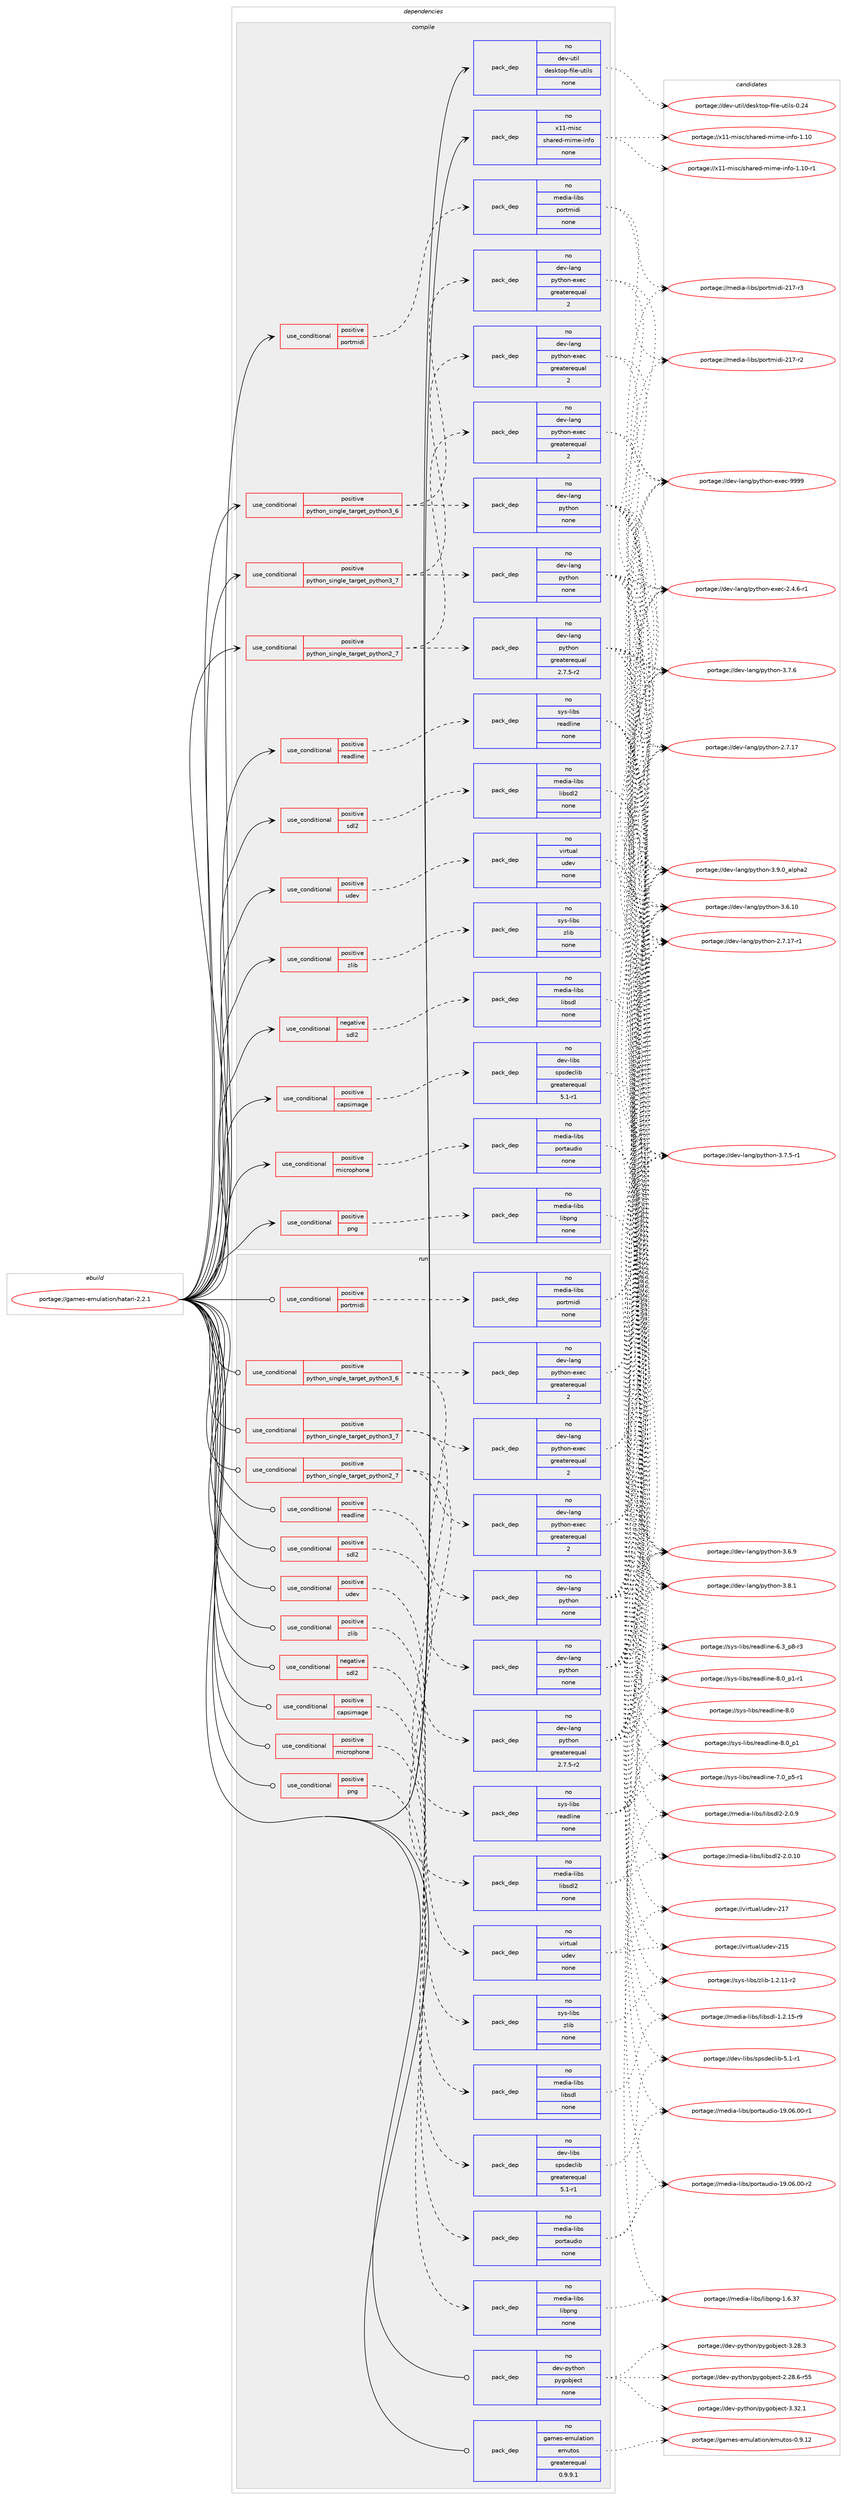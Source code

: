 digraph prolog {

# *************
# Graph options
# *************

newrank=true;
concentrate=true;
compound=true;
graph [rankdir=LR,fontname=Helvetica,fontsize=10,ranksep=1.5];#, ranksep=2.5, nodesep=0.2];
edge  [arrowhead=vee];
node  [fontname=Helvetica,fontsize=10];

# **********
# The ebuild
# **********

subgraph cluster_leftcol {
color=gray;
rank=same;
label=<<i>ebuild</i>>;
id [label="portage://games-emulation/hatari-2.2.1", color=red, width=4, href="../games-emulation/hatari-2.2.1.svg"];
}

# ****************
# The dependencies
# ****************

subgraph cluster_midcol {
color=gray;
label=<<i>dependencies</i>>;
subgraph cluster_compile {
fillcolor="#eeeeee";
style=filled;
label=<<i>compile</i>>;
subgraph cond59974 {
dependency288326 [label=<<TABLE BORDER="0" CELLBORDER="1" CELLSPACING="0" CELLPADDING="4"><TR><TD ROWSPAN="3" CELLPADDING="10">use_conditional</TD></TR><TR><TD>negative</TD></TR><TR><TD>sdl2</TD></TR></TABLE>>, shape=none, color=red];
subgraph pack223883 {
dependency288327 [label=<<TABLE BORDER="0" CELLBORDER="1" CELLSPACING="0" CELLPADDING="4" WIDTH="220"><TR><TD ROWSPAN="6" CELLPADDING="30">pack_dep</TD></TR><TR><TD WIDTH="110">no</TD></TR><TR><TD>media-libs</TD></TR><TR><TD>libsdl</TD></TR><TR><TD>none</TD></TR><TR><TD></TD></TR></TABLE>>, shape=none, color=blue];
}
dependency288326:e -> dependency288327:w [weight=20,style="dashed",arrowhead="vee"];
}
id:e -> dependency288326:w [weight=20,style="solid",arrowhead="vee"];
subgraph cond59975 {
dependency288328 [label=<<TABLE BORDER="0" CELLBORDER="1" CELLSPACING="0" CELLPADDING="4"><TR><TD ROWSPAN="3" CELLPADDING="10">use_conditional</TD></TR><TR><TD>positive</TD></TR><TR><TD>capsimage</TD></TR></TABLE>>, shape=none, color=red];
subgraph pack223884 {
dependency288329 [label=<<TABLE BORDER="0" CELLBORDER="1" CELLSPACING="0" CELLPADDING="4" WIDTH="220"><TR><TD ROWSPAN="6" CELLPADDING="30">pack_dep</TD></TR><TR><TD WIDTH="110">no</TD></TR><TR><TD>dev-libs</TD></TR><TR><TD>spsdeclib</TD></TR><TR><TD>greaterequal</TD></TR><TR><TD>5.1-r1</TD></TR></TABLE>>, shape=none, color=blue];
}
dependency288328:e -> dependency288329:w [weight=20,style="dashed",arrowhead="vee"];
}
id:e -> dependency288328:w [weight=20,style="solid",arrowhead="vee"];
subgraph cond59976 {
dependency288330 [label=<<TABLE BORDER="0" CELLBORDER="1" CELLSPACING="0" CELLPADDING="4"><TR><TD ROWSPAN="3" CELLPADDING="10">use_conditional</TD></TR><TR><TD>positive</TD></TR><TR><TD>microphone</TD></TR></TABLE>>, shape=none, color=red];
subgraph pack223885 {
dependency288331 [label=<<TABLE BORDER="0" CELLBORDER="1" CELLSPACING="0" CELLPADDING="4" WIDTH="220"><TR><TD ROWSPAN="6" CELLPADDING="30">pack_dep</TD></TR><TR><TD WIDTH="110">no</TD></TR><TR><TD>media-libs</TD></TR><TR><TD>portaudio</TD></TR><TR><TD>none</TD></TR><TR><TD></TD></TR></TABLE>>, shape=none, color=blue];
}
dependency288330:e -> dependency288331:w [weight=20,style="dashed",arrowhead="vee"];
}
id:e -> dependency288330:w [weight=20,style="solid",arrowhead="vee"];
subgraph cond59977 {
dependency288332 [label=<<TABLE BORDER="0" CELLBORDER="1" CELLSPACING="0" CELLPADDING="4"><TR><TD ROWSPAN="3" CELLPADDING="10">use_conditional</TD></TR><TR><TD>positive</TD></TR><TR><TD>png</TD></TR></TABLE>>, shape=none, color=red];
subgraph pack223886 {
dependency288333 [label=<<TABLE BORDER="0" CELLBORDER="1" CELLSPACING="0" CELLPADDING="4" WIDTH="220"><TR><TD ROWSPAN="6" CELLPADDING="30">pack_dep</TD></TR><TR><TD WIDTH="110">no</TD></TR><TR><TD>media-libs</TD></TR><TR><TD>libpng</TD></TR><TR><TD>none</TD></TR><TR><TD></TD></TR></TABLE>>, shape=none, color=blue];
}
dependency288332:e -> dependency288333:w [weight=20,style="dashed",arrowhead="vee"];
}
id:e -> dependency288332:w [weight=20,style="solid",arrowhead="vee"];
subgraph cond59978 {
dependency288334 [label=<<TABLE BORDER="0" CELLBORDER="1" CELLSPACING="0" CELLPADDING="4"><TR><TD ROWSPAN="3" CELLPADDING="10">use_conditional</TD></TR><TR><TD>positive</TD></TR><TR><TD>portmidi</TD></TR></TABLE>>, shape=none, color=red];
subgraph pack223887 {
dependency288335 [label=<<TABLE BORDER="0" CELLBORDER="1" CELLSPACING="0" CELLPADDING="4" WIDTH="220"><TR><TD ROWSPAN="6" CELLPADDING="30">pack_dep</TD></TR><TR><TD WIDTH="110">no</TD></TR><TR><TD>media-libs</TD></TR><TR><TD>portmidi</TD></TR><TR><TD>none</TD></TR><TR><TD></TD></TR></TABLE>>, shape=none, color=blue];
}
dependency288334:e -> dependency288335:w [weight=20,style="dashed",arrowhead="vee"];
}
id:e -> dependency288334:w [weight=20,style="solid",arrowhead="vee"];
subgraph cond59979 {
dependency288336 [label=<<TABLE BORDER="0" CELLBORDER="1" CELLSPACING="0" CELLPADDING="4"><TR><TD ROWSPAN="3" CELLPADDING="10">use_conditional</TD></TR><TR><TD>positive</TD></TR><TR><TD>python_single_target_python2_7</TD></TR></TABLE>>, shape=none, color=red];
subgraph pack223888 {
dependency288337 [label=<<TABLE BORDER="0" CELLBORDER="1" CELLSPACING="0" CELLPADDING="4" WIDTH="220"><TR><TD ROWSPAN="6" CELLPADDING="30">pack_dep</TD></TR><TR><TD WIDTH="110">no</TD></TR><TR><TD>dev-lang</TD></TR><TR><TD>python</TD></TR><TR><TD>greaterequal</TD></TR><TR><TD>2.7.5-r2</TD></TR></TABLE>>, shape=none, color=blue];
}
dependency288336:e -> dependency288337:w [weight=20,style="dashed",arrowhead="vee"];
subgraph pack223889 {
dependency288338 [label=<<TABLE BORDER="0" CELLBORDER="1" CELLSPACING="0" CELLPADDING="4" WIDTH="220"><TR><TD ROWSPAN="6" CELLPADDING="30">pack_dep</TD></TR><TR><TD WIDTH="110">no</TD></TR><TR><TD>dev-lang</TD></TR><TR><TD>python-exec</TD></TR><TR><TD>greaterequal</TD></TR><TR><TD>2</TD></TR></TABLE>>, shape=none, color=blue];
}
dependency288336:e -> dependency288338:w [weight=20,style="dashed",arrowhead="vee"];
}
id:e -> dependency288336:w [weight=20,style="solid",arrowhead="vee"];
subgraph cond59980 {
dependency288339 [label=<<TABLE BORDER="0" CELLBORDER="1" CELLSPACING="0" CELLPADDING="4"><TR><TD ROWSPAN="3" CELLPADDING="10">use_conditional</TD></TR><TR><TD>positive</TD></TR><TR><TD>python_single_target_python3_6</TD></TR></TABLE>>, shape=none, color=red];
subgraph pack223890 {
dependency288340 [label=<<TABLE BORDER="0" CELLBORDER="1" CELLSPACING="0" CELLPADDING="4" WIDTH="220"><TR><TD ROWSPAN="6" CELLPADDING="30">pack_dep</TD></TR><TR><TD WIDTH="110">no</TD></TR><TR><TD>dev-lang</TD></TR><TR><TD>python</TD></TR><TR><TD>none</TD></TR><TR><TD></TD></TR></TABLE>>, shape=none, color=blue];
}
dependency288339:e -> dependency288340:w [weight=20,style="dashed",arrowhead="vee"];
subgraph pack223891 {
dependency288341 [label=<<TABLE BORDER="0" CELLBORDER="1" CELLSPACING="0" CELLPADDING="4" WIDTH="220"><TR><TD ROWSPAN="6" CELLPADDING="30">pack_dep</TD></TR><TR><TD WIDTH="110">no</TD></TR><TR><TD>dev-lang</TD></TR><TR><TD>python-exec</TD></TR><TR><TD>greaterequal</TD></TR><TR><TD>2</TD></TR></TABLE>>, shape=none, color=blue];
}
dependency288339:e -> dependency288341:w [weight=20,style="dashed",arrowhead="vee"];
}
id:e -> dependency288339:w [weight=20,style="solid",arrowhead="vee"];
subgraph cond59981 {
dependency288342 [label=<<TABLE BORDER="0" CELLBORDER="1" CELLSPACING="0" CELLPADDING="4"><TR><TD ROWSPAN="3" CELLPADDING="10">use_conditional</TD></TR><TR><TD>positive</TD></TR><TR><TD>python_single_target_python3_7</TD></TR></TABLE>>, shape=none, color=red];
subgraph pack223892 {
dependency288343 [label=<<TABLE BORDER="0" CELLBORDER="1" CELLSPACING="0" CELLPADDING="4" WIDTH="220"><TR><TD ROWSPAN="6" CELLPADDING="30">pack_dep</TD></TR><TR><TD WIDTH="110">no</TD></TR><TR><TD>dev-lang</TD></TR><TR><TD>python</TD></TR><TR><TD>none</TD></TR><TR><TD></TD></TR></TABLE>>, shape=none, color=blue];
}
dependency288342:e -> dependency288343:w [weight=20,style="dashed",arrowhead="vee"];
subgraph pack223893 {
dependency288344 [label=<<TABLE BORDER="0" CELLBORDER="1" CELLSPACING="0" CELLPADDING="4" WIDTH="220"><TR><TD ROWSPAN="6" CELLPADDING="30">pack_dep</TD></TR><TR><TD WIDTH="110">no</TD></TR><TR><TD>dev-lang</TD></TR><TR><TD>python-exec</TD></TR><TR><TD>greaterequal</TD></TR><TR><TD>2</TD></TR></TABLE>>, shape=none, color=blue];
}
dependency288342:e -> dependency288344:w [weight=20,style="dashed",arrowhead="vee"];
}
id:e -> dependency288342:w [weight=20,style="solid",arrowhead="vee"];
subgraph cond59982 {
dependency288345 [label=<<TABLE BORDER="0" CELLBORDER="1" CELLSPACING="0" CELLPADDING="4"><TR><TD ROWSPAN="3" CELLPADDING="10">use_conditional</TD></TR><TR><TD>positive</TD></TR><TR><TD>readline</TD></TR></TABLE>>, shape=none, color=red];
subgraph pack223894 {
dependency288346 [label=<<TABLE BORDER="0" CELLBORDER="1" CELLSPACING="0" CELLPADDING="4" WIDTH="220"><TR><TD ROWSPAN="6" CELLPADDING="30">pack_dep</TD></TR><TR><TD WIDTH="110">no</TD></TR><TR><TD>sys-libs</TD></TR><TR><TD>readline</TD></TR><TR><TD>none</TD></TR><TR><TD></TD></TR></TABLE>>, shape=none, color=blue];
}
dependency288345:e -> dependency288346:w [weight=20,style="dashed",arrowhead="vee"];
}
id:e -> dependency288345:w [weight=20,style="solid",arrowhead="vee"];
subgraph cond59983 {
dependency288347 [label=<<TABLE BORDER="0" CELLBORDER="1" CELLSPACING="0" CELLPADDING="4"><TR><TD ROWSPAN="3" CELLPADDING="10">use_conditional</TD></TR><TR><TD>positive</TD></TR><TR><TD>sdl2</TD></TR></TABLE>>, shape=none, color=red];
subgraph pack223895 {
dependency288348 [label=<<TABLE BORDER="0" CELLBORDER="1" CELLSPACING="0" CELLPADDING="4" WIDTH="220"><TR><TD ROWSPAN="6" CELLPADDING="30">pack_dep</TD></TR><TR><TD WIDTH="110">no</TD></TR><TR><TD>media-libs</TD></TR><TR><TD>libsdl2</TD></TR><TR><TD>none</TD></TR><TR><TD></TD></TR></TABLE>>, shape=none, color=blue];
}
dependency288347:e -> dependency288348:w [weight=20,style="dashed",arrowhead="vee"];
}
id:e -> dependency288347:w [weight=20,style="solid",arrowhead="vee"];
subgraph cond59984 {
dependency288349 [label=<<TABLE BORDER="0" CELLBORDER="1" CELLSPACING="0" CELLPADDING="4"><TR><TD ROWSPAN="3" CELLPADDING="10">use_conditional</TD></TR><TR><TD>positive</TD></TR><TR><TD>udev</TD></TR></TABLE>>, shape=none, color=red];
subgraph pack223896 {
dependency288350 [label=<<TABLE BORDER="0" CELLBORDER="1" CELLSPACING="0" CELLPADDING="4" WIDTH="220"><TR><TD ROWSPAN="6" CELLPADDING="30">pack_dep</TD></TR><TR><TD WIDTH="110">no</TD></TR><TR><TD>virtual</TD></TR><TR><TD>udev</TD></TR><TR><TD>none</TD></TR><TR><TD></TD></TR></TABLE>>, shape=none, color=blue];
}
dependency288349:e -> dependency288350:w [weight=20,style="dashed",arrowhead="vee"];
}
id:e -> dependency288349:w [weight=20,style="solid",arrowhead="vee"];
subgraph cond59985 {
dependency288351 [label=<<TABLE BORDER="0" CELLBORDER="1" CELLSPACING="0" CELLPADDING="4"><TR><TD ROWSPAN="3" CELLPADDING="10">use_conditional</TD></TR><TR><TD>positive</TD></TR><TR><TD>zlib</TD></TR></TABLE>>, shape=none, color=red];
subgraph pack223897 {
dependency288352 [label=<<TABLE BORDER="0" CELLBORDER="1" CELLSPACING="0" CELLPADDING="4" WIDTH="220"><TR><TD ROWSPAN="6" CELLPADDING="30">pack_dep</TD></TR><TR><TD WIDTH="110">no</TD></TR><TR><TD>sys-libs</TD></TR><TR><TD>zlib</TD></TR><TR><TD>none</TD></TR><TR><TD></TD></TR></TABLE>>, shape=none, color=blue];
}
dependency288351:e -> dependency288352:w [weight=20,style="dashed",arrowhead="vee"];
}
id:e -> dependency288351:w [weight=20,style="solid",arrowhead="vee"];
subgraph pack223898 {
dependency288353 [label=<<TABLE BORDER="0" CELLBORDER="1" CELLSPACING="0" CELLPADDING="4" WIDTH="220"><TR><TD ROWSPAN="6" CELLPADDING="30">pack_dep</TD></TR><TR><TD WIDTH="110">no</TD></TR><TR><TD>dev-util</TD></TR><TR><TD>desktop-file-utils</TD></TR><TR><TD>none</TD></TR><TR><TD></TD></TR></TABLE>>, shape=none, color=blue];
}
id:e -> dependency288353:w [weight=20,style="solid",arrowhead="vee"];
subgraph pack223899 {
dependency288354 [label=<<TABLE BORDER="0" CELLBORDER="1" CELLSPACING="0" CELLPADDING="4" WIDTH="220"><TR><TD ROWSPAN="6" CELLPADDING="30">pack_dep</TD></TR><TR><TD WIDTH="110">no</TD></TR><TR><TD>x11-misc</TD></TR><TR><TD>shared-mime-info</TD></TR><TR><TD>none</TD></TR><TR><TD></TD></TR></TABLE>>, shape=none, color=blue];
}
id:e -> dependency288354:w [weight=20,style="solid",arrowhead="vee"];
}
subgraph cluster_compileandrun {
fillcolor="#eeeeee";
style=filled;
label=<<i>compile and run</i>>;
}
subgraph cluster_run {
fillcolor="#eeeeee";
style=filled;
label=<<i>run</i>>;
subgraph cond59986 {
dependency288355 [label=<<TABLE BORDER="0" CELLBORDER="1" CELLSPACING="0" CELLPADDING="4"><TR><TD ROWSPAN="3" CELLPADDING="10">use_conditional</TD></TR><TR><TD>negative</TD></TR><TR><TD>sdl2</TD></TR></TABLE>>, shape=none, color=red];
subgraph pack223900 {
dependency288356 [label=<<TABLE BORDER="0" CELLBORDER="1" CELLSPACING="0" CELLPADDING="4" WIDTH="220"><TR><TD ROWSPAN="6" CELLPADDING="30">pack_dep</TD></TR><TR><TD WIDTH="110">no</TD></TR><TR><TD>media-libs</TD></TR><TR><TD>libsdl</TD></TR><TR><TD>none</TD></TR><TR><TD></TD></TR></TABLE>>, shape=none, color=blue];
}
dependency288355:e -> dependency288356:w [weight=20,style="dashed",arrowhead="vee"];
}
id:e -> dependency288355:w [weight=20,style="solid",arrowhead="odot"];
subgraph cond59987 {
dependency288357 [label=<<TABLE BORDER="0" CELLBORDER="1" CELLSPACING="0" CELLPADDING="4"><TR><TD ROWSPAN="3" CELLPADDING="10">use_conditional</TD></TR><TR><TD>positive</TD></TR><TR><TD>capsimage</TD></TR></TABLE>>, shape=none, color=red];
subgraph pack223901 {
dependency288358 [label=<<TABLE BORDER="0" CELLBORDER="1" CELLSPACING="0" CELLPADDING="4" WIDTH="220"><TR><TD ROWSPAN="6" CELLPADDING="30">pack_dep</TD></TR><TR><TD WIDTH="110">no</TD></TR><TR><TD>dev-libs</TD></TR><TR><TD>spsdeclib</TD></TR><TR><TD>greaterequal</TD></TR><TR><TD>5.1-r1</TD></TR></TABLE>>, shape=none, color=blue];
}
dependency288357:e -> dependency288358:w [weight=20,style="dashed",arrowhead="vee"];
}
id:e -> dependency288357:w [weight=20,style="solid",arrowhead="odot"];
subgraph cond59988 {
dependency288359 [label=<<TABLE BORDER="0" CELLBORDER="1" CELLSPACING="0" CELLPADDING="4"><TR><TD ROWSPAN="3" CELLPADDING="10">use_conditional</TD></TR><TR><TD>positive</TD></TR><TR><TD>microphone</TD></TR></TABLE>>, shape=none, color=red];
subgraph pack223902 {
dependency288360 [label=<<TABLE BORDER="0" CELLBORDER="1" CELLSPACING="0" CELLPADDING="4" WIDTH="220"><TR><TD ROWSPAN="6" CELLPADDING="30">pack_dep</TD></TR><TR><TD WIDTH="110">no</TD></TR><TR><TD>media-libs</TD></TR><TR><TD>portaudio</TD></TR><TR><TD>none</TD></TR><TR><TD></TD></TR></TABLE>>, shape=none, color=blue];
}
dependency288359:e -> dependency288360:w [weight=20,style="dashed",arrowhead="vee"];
}
id:e -> dependency288359:w [weight=20,style="solid",arrowhead="odot"];
subgraph cond59989 {
dependency288361 [label=<<TABLE BORDER="0" CELLBORDER="1" CELLSPACING="0" CELLPADDING="4"><TR><TD ROWSPAN="3" CELLPADDING="10">use_conditional</TD></TR><TR><TD>positive</TD></TR><TR><TD>png</TD></TR></TABLE>>, shape=none, color=red];
subgraph pack223903 {
dependency288362 [label=<<TABLE BORDER="0" CELLBORDER="1" CELLSPACING="0" CELLPADDING="4" WIDTH="220"><TR><TD ROWSPAN="6" CELLPADDING="30">pack_dep</TD></TR><TR><TD WIDTH="110">no</TD></TR><TR><TD>media-libs</TD></TR><TR><TD>libpng</TD></TR><TR><TD>none</TD></TR><TR><TD></TD></TR></TABLE>>, shape=none, color=blue];
}
dependency288361:e -> dependency288362:w [weight=20,style="dashed",arrowhead="vee"];
}
id:e -> dependency288361:w [weight=20,style="solid",arrowhead="odot"];
subgraph cond59990 {
dependency288363 [label=<<TABLE BORDER="0" CELLBORDER="1" CELLSPACING="0" CELLPADDING="4"><TR><TD ROWSPAN="3" CELLPADDING="10">use_conditional</TD></TR><TR><TD>positive</TD></TR><TR><TD>portmidi</TD></TR></TABLE>>, shape=none, color=red];
subgraph pack223904 {
dependency288364 [label=<<TABLE BORDER="0" CELLBORDER="1" CELLSPACING="0" CELLPADDING="4" WIDTH="220"><TR><TD ROWSPAN="6" CELLPADDING="30">pack_dep</TD></TR><TR><TD WIDTH="110">no</TD></TR><TR><TD>media-libs</TD></TR><TR><TD>portmidi</TD></TR><TR><TD>none</TD></TR><TR><TD></TD></TR></TABLE>>, shape=none, color=blue];
}
dependency288363:e -> dependency288364:w [weight=20,style="dashed",arrowhead="vee"];
}
id:e -> dependency288363:w [weight=20,style="solid",arrowhead="odot"];
subgraph cond59991 {
dependency288365 [label=<<TABLE BORDER="0" CELLBORDER="1" CELLSPACING="0" CELLPADDING="4"><TR><TD ROWSPAN="3" CELLPADDING="10">use_conditional</TD></TR><TR><TD>positive</TD></TR><TR><TD>python_single_target_python2_7</TD></TR></TABLE>>, shape=none, color=red];
subgraph pack223905 {
dependency288366 [label=<<TABLE BORDER="0" CELLBORDER="1" CELLSPACING="0" CELLPADDING="4" WIDTH="220"><TR><TD ROWSPAN="6" CELLPADDING="30">pack_dep</TD></TR><TR><TD WIDTH="110">no</TD></TR><TR><TD>dev-lang</TD></TR><TR><TD>python</TD></TR><TR><TD>greaterequal</TD></TR><TR><TD>2.7.5-r2</TD></TR></TABLE>>, shape=none, color=blue];
}
dependency288365:e -> dependency288366:w [weight=20,style="dashed",arrowhead="vee"];
subgraph pack223906 {
dependency288367 [label=<<TABLE BORDER="0" CELLBORDER="1" CELLSPACING="0" CELLPADDING="4" WIDTH="220"><TR><TD ROWSPAN="6" CELLPADDING="30">pack_dep</TD></TR><TR><TD WIDTH="110">no</TD></TR><TR><TD>dev-lang</TD></TR><TR><TD>python-exec</TD></TR><TR><TD>greaterequal</TD></TR><TR><TD>2</TD></TR></TABLE>>, shape=none, color=blue];
}
dependency288365:e -> dependency288367:w [weight=20,style="dashed",arrowhead="vee"];
}
id:e -> dependency288365:w [weight=20,style="solid",arrowhead="odot"];
subgraph cond59992 {
dependency288368 [label=<<TABLE BORDER="0" CELLBORDER="1" CELLSPACING="0" CELLPADDING="4"><TR><TD ROWSPAN="3" CELLPADDING="10">use_conditional</TD></TR><TR><TD>positive</TD></TR><TR><TD>python_single_target_python3_6</TD></TR></TABLE>>, shape=none, color=red];
subgraph pack223907 {
dependency288369 [label=<<TABLE BORDER="0" CELLBORDER="1" CELLSPACING="0" CELLPADDING="4" WIDTH="220"><TR><TD ROWSPAN="6" CELLPADDING="30">pack_dep</TD></TR><TR><TD WIDTH="110">no</TD></TR><TR><TD>dev-lang</TD></TR><TR><TD>python</TD></TR><TR><TD>none</TD></TR><TR><TD></TD></TR></TABLE>>, shape=none, color=blue];
}
dependency288368:e -> dependency288369:w [weight=20,style="dashed",arrowhead="vee"];
subgraph pack223908 {
dependency288370 [label=<<TABLE BORDER="0" CELLBORDER="1" CELLSPACING="0" CELLPADDING="4" WIDTH="220"><TR><TD ROWSPAN="6" CELLPADDING="30">pack_dep</TD></TR><TR><TD WIDTH="110">no</TD></TR><TR><TD>dev-lang</TD></TR><TR><TD>python-exec</TD></TR><TR><TD>greaterequal</TD></TR><TR><TD>2</TD></TR></TABLE>>, shape=none, color=blue];
}
dependency288368:e -> dependency288370:w [weight=20,style="dashed",arrowhead="vee"];
}
id:e -> dependency288368:w [weight=20,style="solid",arrowhead="odot"];
subgraph cond59993 {
dependency288371 [label=<<TABLE BORDER="0" CELLBORDER="1" CELLSPACING="0" CELLPADDING="4"><TR><TD ROWSPAN="3" CELLPADDING="10">use_conditional</TD></TR><TR><TD>positive</TD></TR><TR><TD>python_single_target_python3_7</TD></TR></TABLE>>, shape=none, color=red];
subgraph pack223909 {
dependency288372 [label=<<TABLE BORDER="0" CELLBORDER="1" CELLSPACING="0" CELLPADDING="4" WIDTH="220"><TR><TD ROWSPAN="6" CELLPADDING="30">pack_dep</TD></TR><TR><TD WIDTH="110">no</TD></TR><TR><TD>dev-lang</TD></TR><TR><TD>python</TD></TR><TR><TD>none</TD></TR><TR><TD></TD></TR></TABLE>>, shape=none, color=blue];
}
dependency288371:e -> dependency288372:w [weight=20,style="dashed",arrowhead="vee"];
subgraph pack223910 {
dependency288373 [label=<<TABLE BORDER="0" CELLBORDER="1" CELLSPACING="0" CELLPADDING="4" WIDTH="220"><TR><TD ROWSPAN="6" CELLPADDING="30">pack_dep</TD></TR><TR><TD WIDTH="110">no</TD></TR><TR><TD>dev-lang</TD></TR><TR><TD>python-exec</TD></TR><TR><TD>greaterequal</TD></TR><TR><TD>2</TD></TR></TABLE>>, shape=none, color=blue];
}
dependency288371:e -> dependency288373:w [weight=20,style="dashed",arrowhead="vee"];
}
id:e -> dependency288371:w [weight=20,style="solid",arrowhead="odot"];
subgraph cond59994 {
dependency288374 [label=<<TABLE BORDER="0" CELLBORDER="1" CELLSPACING="0" CELLPADDING="4"><TR><TD ROWSPAN="3" CELLPADDING="10">use_conditional</TD></TR><TR><TD>positive</TD></TR><TR><TD>readline</TD></TR></TABLE>>, shape=none, color=red];
subgraph pack223911 {
dependency288375 [label=<<TABLE BORDER="0" CELLBORDER="1" CELLSPACING="0" CELLPADDING="4" WIDTH="220"><TR><TD ROWSPAN="6" CELLPADDING="30">pack_dep</TD></TR><TR><TD WIDTH="110">no</TD></TR><TR><TD>sys-libs</TD></TR><TR><TD>readline</TD></TR><TR><TD>none</TD></TR><TR><TD></TD></TR></TABLE>>, shape=none, color=blue];
}
dependency288374:e -> dependency288375:w [weight=20,style="dashed",arrowhead="vee"];
}
id:e -> dependency288374:w [weight=20,style="solid",arrowhead="odot"];
subgraph cond59995 {
dependency288376 [label=<<TABLE BORDER="0" CELLBORDER="1" CELLSPACING="0" CELLPADDING="4"><TR><TD ROWSPAN="3" CELLPADDING="10">use_conditional</TD></TR><TR><TD>positive</TD></TR><TR><TD>sdl2</TD></TR></TABLE>>, shape=none, color=red];
subgraph pack223912 {
dependency288377 [label=<<TABLE BORDER="0" CELLBORDER="1" CELLSPACING="0" CELLPADDING="4" WIDTH="220"><TR><TD ROWSPAN="6" CELLPADDING="30">pack_dep</TD></TR><TR><TD WIDTH="110">no</TD></TR><TR><TD>media-libs</TD></TR><TR><TD>libsdl2</TD></TR><TR><TD>none</TD></TR><TR><TD></TD></TR></TABLE>>, shape=none, color=blue];
}
dependency288376:e -> dependency288377:w [weight=20,style="dashed",arrowhead="vee"];
}
id:e -> dependency288376:w [weight=20,style="solid",arrowhead="odot"];
subgraph cond59996 {
dependency288378 [label=<<TABLE BORDER="0" CELLBORDER="1" CELLSPACING="0" CELLPADDING="4"><TR><TD ROWSPAN="3" CELLPADDING="10">use_conditional</TD></TR><TR><TD>positive</TD></TR><TR><TD>udev</TD></TR></TABLE>>, shape=none, color=red];
subgraph pack223913 {
dependency288379 [label=<<TABLE BORDER="0" CELLBORDER="1" CELLSPACING="0" CELLPADDING="4" WIDTH="220"><TR><TD ROWSPAN="6" CELLPADDING="30">pack_dep</TD></TR><TR><TD WIDTH="110">no</TD></TR><TR><TD>virtual</TD></TR><TR><TD>udev</TD></TR><TR><TD>none</TD></TR><TR><TD></TD></TR></TABLE>>, shape=none, color=blue];
}
dependency288378:e -> dependency288379:w [weight=20,style="dashed",arrowhead="vee"];
}
id:e -> dependency288378:w [weight=20,style="solid",arrowhead="odot"];
subgraph cond59997 {
dependency288380 [label=<<TABLE BORDER="0" CELLBORDER="1" CELLSPACING="0" CELLPADDING="4"><TR><TD ROWSPAN="3" CELLPADDING="10">use_conditional</TD></TR><TR><TD>positive</TD></TR><TR><TD>zlib</TD></TR></TABLE>>, shape=none, color=red];
subgraph pack223914 {
dependency288381 [label=<<TABLE BORDER="0" CELLBORDER="1" CELLSPACING="0" CELLPADDING="4" WIDTH="220"><TR><TD ROWSPAN="6" CELLPADDING="30">pack_dep</TD></TR><TR><TD WIDTH="110">no</TD></TR><TR><TD>sys-libs</TD></TR><TR><TD>zlib</TD></TR><TR><TD>none</TD></TR><TR><TD></TD></TR></TABLE>>, shape=none, color=blue];
}
dependency288380:e -> dependency288381:w [weight=20,style="dashed",arrowhead="vee"];
}
id:e -> dependency288380:w [weight=20,style="solid",arrowhead="odot"];
subgraph pack223915 {
dependency288382 [label=<<TABLE BORDER="0" CELLBORDER="1" CELLSPACING="0" CELLPADDING="4" WIDTH="220"><TR><TD ROWSPAN="6" CELLPADDING="30">pack_dep</TD></TR><TR><TD WIDTH="110">no</TD></TR><TR><TD>dev-python</TD></TR><TR><TD>pygobject</TD></TR><TR><TD>none</TD></TR><TR><TD></TD></TR></TABLE>>, shape=none, color=blue];
}
id:e -> dependency288382:w [weight=20,style="solid",arrowhead="odot"];
subgraph pack223916 {
dependency288383 [label=<<TABLE BORDER="0" CELLBORDER="1" CELLSPACING="0" CELLPADDING="4" WIDTH="220"><TR><TD ROWSPAN="6" CELLPADDING="30">pack_dep</TD></TR><TR><TD WIDTH="110">no</TD></TR><TR><TD>games-emulation</TD></TR><TR><TD>emutos</TD></TR><TR><TD>greaterequal</TD></TR><TR><TD>0.9.9.1</TD></TR></TABLE>>, shape=none, color=blue];
}
id:e -> dependency288383:w [weight=20,style="solid",arrowhead="odot"];
}
}

# **************
# The candidates
# **************

subgraph cluster_choices {
rank=same;
color=gray;
label=<<i>candidates</i>>;

subgraph choice223883 {
color=black;
nodesep=1;
choice1091011001059745108105981154710810598115100108454946504649534511457 [label="portage://media-libs/libsdl-1.2.15-r9", color=red, width=4,href="../media-libs/libsdl-1.2.15-r9.svg"];
dependency288327:e -> choice1091011001059745108105981154710810598115100108454946504649534511457:w [style=dotted,weight="100"];
}
subgraph choice223884 {
color=black;
nodesep=1;
choice1001011184510810598115471151121151001019910810598455346494511449 [label="portage://dev-libs/spsdeclib-5.1-r1", color=red, width=4,href="../dev-libs/spsdeclib-5.1-r1.svg"];
dependency288329:e -> choice1001011184510810598115471151121151001019910810598455346494511449:w [style=dotted,weight="100"];
}
subgraph choice223885 {
color=black;
nodesep=1;
choice10910110010597451081059811547112111114116971171001051114549574648544648484511450 [label="portage://media-libs/portaudio-19.06.00-r2", color=red, width=4,href="../media-libs/portaudio-19.06.00-r2.svg"];
choice10910110010597451081059811547112111114116971171001051114549574648544648484511449 [label="portage://media-libs/portaudio-19.06.00-r1", color=red, width=4,href="../media-libs/portaudio-19.06.00-r1.svg"];
dependency288331:e -> choice10910110010597451081059811547112111114116971171001051114549574648544648484511450:w [style=dotted,weight="100"];
dependency288331:e -> choice10910110010597451081059811547112111114116971171001051114549574648544648484511449:w [style=dotted,weight="100"];
}
subgraph choice223886 {
color=black;
nodesep=1;
choice109101100105974510810598115471081059811211010345494654465155 [label="portage://media-libs/libpng-1.6.37", color=red, width=4,href="../media-libs/libpng-1.6.37.svg"];
dependency288333:e -> choice109101100105974510810598115471081059811211010345494654465155:w [style=dotted,weight="100"];
}
subgraph choice223887 {
color=black;
nodesep=1;
choice10910110010597451081059811547112111114116109105100105455049554511451 [label="portage://media-libs/portmidi-217-r3", color=red, width=4,href="../media-libs/portmidi-217-r3.svg"];
choice10910110010597451081059811547112111114116109105100105455049554511450 [label="portage://media-libs/portmidi-217-r2", color=red, width=4,href="../media-libs/portmidi-217-r2.svg"];
dependency288335:e -> choice10910110010597451081059811547112111114116109105100105455049554511451:w [style=dotted,weight="100"];
dependency288335:e -> choice10910110010597451081059811547112111114116109105100105455049554511450:w [style=dotted,weight="100"];
}
subgraph choice223888 {
color=black;
nodesep=1;
choice10010111845108971101034711212111610411111045514657464895971081121049750 [label="portage://dev-lang/python-3.9.0_alpha2", color=red, width=4,href="../dev-lang/python-3.9.0_alpha2.svg"];
choice100101118451089711010347112121116104111110455146564649 [label="portage://dev-lang/python-3.8.1", color=red, width=4,href="../dev-lang/python-3.8.1.svg"];
choice100101118451089711010347112121116104111110455146554654 [label="portage://dev-lang/python-3.7.6", color=red, width=4,href="../dev-lang/python-3.7.6.svg"];
choice1001011184510897110103471121211161041111104551465546534511449 [label="portage://dev-lang/python-3.7.5-r1", color=red, width=4,href="../dev-lang/python-3.7.5-r1.svg"];
choice100101118451089711010347112121116104111110455146544657 [label="portage://dev-lang/python-3.6.9", color=red, width=4,href="../dev-lang/python-3.6.9.svg"];
choice10010111845108971101034711212111610411111045514654464948 [label="portage://dev-lang/python-3.6.10", color=red, width=4,href="../dev-lang/python-3.6.10.svg"];
choice100101118451089711010347112121116104111110455046554649554511449 [label="portage://dev-lang/python-2.7.17-r1", color=red, width=4,href="../dev-lang/python-2.7.17-r1.svg"];
choice10010111845108971101034711212111610411111045504655464955 [label="portage://dev-lang/python-2.7.17", color=red, width=4,href="../dev-lang/python-2.7.17.svg"];
dependency288337:e -> choice10010111845108971101034711212111610411111045514657464895971081121049750:w [style=dotted,weight="100"];
dependency288337:e -> choice100101118451089711010347112121116104111110455146564649:w [style=dotted,weight="100"];
dependency288337:e -> choice100101118451089711010347112121116104111110455146554654:w [style=dotted,weight="100"];
dependency288337:e -> choice1001011184510897110103471121211161041111104551465546534511449:w [style=dotted,weight="100"];
dependency288337:e -> choice100101118451089711010347112121116104111110455146544657:w [style=dotted,weight="100"];
dependency288337:e -> choice10010111845108971101034711212111610411111045514654464948:w [style=dotted,weight="100"];
dependency288337:e -> choice100101118451089711010347112121116104111110455046554649554511449:w [style=dotted,weight="100"];
dependency288337:e -> choice10010111845108971101034711212111610411111045504655464955:w [style=dotted,weight="100"];
}
subgraph choice223889 {
color=black;
nodesep=1;
choice10010111845108971101034711212111610411111045101120101994557575757 [label="portage://dev-lang/python-exec-9999", color=red, width=4,href="../dev-lang/python-exec-9999.svg"];
choice10010111845108971101034711212111610411111045101120101994550465246544511449 [label="portage://dev-lang/python-exec-2.4.6-r1", color=red, width=4,href="../dev-lang/python-exec-2.4.6-r1.svg"];
dependency288338:e -> choice10010111845108971101034711212111610411111045101120101994557575757:w [style=dotted,weight="100"];
dependency288338:e -> choice10010111845108971101034711212111610411111045101120101994550465246544511449:w [style=dotted,weight="100"];
}
subgraph choice223890 {
color=black;
nodesep=1;
choice10010111845108971101034711212111610411111045514657464895971081121049750 [label="portage://dev-lang/python-3.9.0_alpha2", color=red, width=4,href="../dev-lang/python-3.9.0_alpha2.svg"];
choice100101118451089711010347112121116104111110455146564649 [label="portage://dev-lang/python-3.8.1", color=red, width=4,href="../dev-lang/python-3.8.1.svg"];
choice100101118451089711010347112121116104111110455146554654 [label="portage://dev-lang/python-3.7.6", color=red, width=4,href="../dev-lang/python-3.7.6.svg"];
choice1001011184510897110103471121211161041111104551465546534511449 [label="portage://dev-lang/python-3.7.5-r1", color=red, width=4,href="../dev-lang/python-3.7.5-r1.svg"];
choice100101118451089711010347112121116104111110455146544657 [label="portage://dev-lang/python-3.6.9", color=red, width=4,href="../dev-lang/python-3.6.9.svg"];
choice10010111845108971101034711212111610411111045514654464948 [label="portage://dev-lang/python-3.6.10", color=red, width=4,href="../dev-lang/python-3.6.10.svg"];
choice100101118451089711010347112121116104111110455046554649554511449 [label="portage://dev-lang/python-2.7.17-r1", color=red, width=4,href="../dev-lang/python-2.7.17-r1.svg"];
choice10010111845108971101034711212111610411111045504655464955 [label="portage://dev-lang/python-2.7.17", color=red, width=4,href="../dev-lang/python-2.7.17.svg"];
dependency288340:e -> choice10010111845108971101034711212111610411111045514657464895971081121049750:w [style=dotted,weight="100"];
dependency288340:e -> choice100101118451089711010347112121116104111110455146564649:w [style=dotted,weight="100"];
dependency288340:e -> choice100101118451089711010347112121116104111110455146554654:w [style=dotted,weight="100"];
dependency288340:e -> choice1001011184510897110103471121211161041111104551465546534511449:w [style=dotted,weight="100"];
dependency288340:e -> choice100101118451089711010347112121116104111110455146544657:w [style=dotted,weight="100"];
dependency288340:e -> choice10010111845108971101034711212111610411111045514654464948:w [style=dotted,weight="100"];
dependency288340:e -> choice100101118451089711010347112121116104111110455046554649554511449:w [style=dotted,weight="100"];
dependency288340:e -> choice10010111845108971101034711212111610411111045504655464955:w [style=dotted,weight="100"];
}
subgraph choice223891 {
color=black;
nodesep=1;
choice10010111845108971101034711212111610411111045101120101994557575757 [label="portage://dev-lang/python-exec-9999", color=red, width=4,href="../dev-lang/python-exec-9999.svg"];
choice10010111845108971101034711212111610411111045101120101994550465246544511449 [label="portage://dev-lang/python-exec-2.4.6-r1", color=red, width=4,href="../dev-lang/python-exec-2.4.6-r1.svg"];
dependency288341:e -> choice10010111845108971101034711212111610411111045101120101994557575757:w [style=dotted,weight="100"];
dependency288341:e -> choice10010111845108971101034711212111610411111045101120101994550465246544511449:w [style=dotted,weight="100"];
}
subgraph choice223892 {
color=black;
nodesep=1;
choice10010111845108971101034711212111610411111045514657464895971081121049750 [label="portage://dev-lang/python-3.9.0_alpha2", color=red, width=4,href="../dev-lang/python-3.9.0_alpha2.svg"];
choice100101118451089711010347112121116104111110455146564649 [label="portage://dev-lang/python-3.8.1", color=red, width=4,href="../dev-lang/python-3.8.1.svg"];
choice100101118451089711010347112121116104111110455146554654 [label="portage://dev-lang/python-3.7.6", color=red, width=4,href="../dev-lang/python-3.7.6.svg"];
choice1001011184510897110103471121211161041111104551465546534511449 [label="portage://dev-lang/python-3.7.5-r1", color=red, width=4,href="../dev-lang/python-3.7.5-r1.svg"];
choice100101118451089711010347112121116104111110455146544657 [label="portage://dev-lang/python-3.6.9", color=red, width=4,href="../dev-lang/python-3.6.9.svg"];
choice10010111845108971101034711212111610411111045514654464948 [label="portage://dev-lang/python-3.6.10", color=red, width=4,href="../dev-lang/python-3.6.10.svg"];
choice100101118451089711010347112121116104111110455046554649554511449 [label="portage://dev-lang/python-2.7.17-r1", color=red, width=4,href="../dev-lang/python-2.7.17-r1.svg"];
choice10010111845108971101034711212111610411111045504655464955 [label="portage://dev-lang/python-2.7.17", color=red, width=4,href="../dev-lang/python-2.7.17.svg"];
dependency288343:e -> choice10010111845108971101034711212111610411111045514657464895971081121049750:w [style=dotted,weight="100"];
dependency288343:e -> choice100101118451089711010347112121116104111110455146564649:w [style=dotted,weight="100"];
dependency288343:e -> choice100101118451089711010347112121116104111110455146554654:w [style=dotted,weight="100"];
dependency288343:e -> choice1001011184510897110103471121211161041111104551465546534511449:w [style=dotted,weight="100"];
dependency288343:e -> choice100101118451089711010347112121116104111110455146544657:w [style=dotted,weight="100"];
dependency288343:e -> choice10010111845108971101034711212111610411111045514654464948:w [style=dotted,weight="100"];
dependency288343:e -> choice100101118451089711010347112121116104111110455046554649554511449:w [style=dotted,weight="100"];
dependency288343:e -> choice10010111845108971101034711212111610411111045504655464955:w [style=dotted,weight="100"];
}
subgraph choice223893 {
color=black;
nodesep=1;
choice10010111845108971101034711212111610411111045101120101994557575757 [label="portage://dev-lang/python-exec-9999", color=red, width=4,href="../dev-lang/python-exec-9999.svg"];
choice10010111845108971101034711212111610411111045101120101994550465246544511449 [label="portage://dev-lang/python-exec-2.4.6-r1", color=red, width=4,href="../dev-lang/python-exec-2.4.6-r1.svg"];
dependency288344:e -> choice10010111845108971101034711212111610411111045101120101994557575757:w [style=dotted,weight="100"];
dependency288344:e -> choice10010111845108971101034711212111610411111045101120101994550465246544511449:w [style=dotted,weight="100"];
}
subgraph choice223894 {
color=black;
nodesep=1;
choice115121115451081059811547114101971001081051101014556464895112494511449 [label="portage://sys-libs/readline-8.0_p1-r1", color=red, width=4,href="../sys-libs/readline-8.0_p1-r1.svg"];
choice11512111545108105981154711410197100108105110101455646489511249 [label="portage://sys-libs/readline-8.0_p1", color=red, width=4,href="../sys-libs/readline-8.0_p1.svg"];
choice1151211154510810598115471141019710010810511010145564648 [label="portage://sys-libs/readline-8.0", color=red, width=4,href="../sys-libs/readline-8.0.svg"];
choice115121115451081059811547114101971001081051101014555464895112534511449 [label="portage://sys-libs/readline-7.0_p5-r1", color=red, width=4,href="../sys-libs/readline-7.0_p5-r1.svg"];
choice115121115451081059811547114101971001081051101014554465195112564511451 [label="portage://sys-libs/readline-6.3_p8-r3", color=red, width=4,href="../sys-libs/readline-6.3_p8-r3.svg"];
dependency288346:e -> choice115121115451081059811547114101971001081051101014556464895112494511449:w [style=dotted,weight="100"];
dependency288346:e -> choice11512111545108105981154711410197100108105110101455646489511249:w [style=dotted,weight="100"];
dependency288346:e -> choice1151211154510810598115471141019710010810511010145564648:w [style=dotted,weight="100"];
dependency288346:e -> choice115121115451081059811547114101971001081051101014555464895112534511449:w [style=dotted,weight="100"];
dependency288346:e -> choice115121115451081059811547114101971001081051101014554465195112564511451:w [style=dotted,weight="100"];
}
subgraph choice223895 {
color=black;
nodesep=1;
choice109101100105974510810598115471081059811510010850455046484657 [label="portage://media-libs/libsdl2-2.0.9", color=red, width=4,href="../media-libs/libsdl2-2.0.9.svg"];
choice10910110010597451081059811547108105981151001085045504648464948 [label="portage://media-libs/libsdl2-2.0.10", color=red, width=4,href="../media-libs/libsdl2-2.0.10.svg"];
dependency288348:e -> choice109101100105974510810598115471081059811510010850455046484657:w [style=dotted,weight="100"];
dependency288348:e -> choice10910110010597451081059811547108105981151001085045504648464948:w [style=dotted,weight="100"];
}
subgraph choice223896 {
color=black;
nodesep=1;
choice118105114116117971084711710010111845504955 [label="portage://virtual/udev-217", color=red, width=4,href="../virtual/udev-217.svg"];
choice118105114116117971084711710010111845504953 [label="portage://virtual/udev-215", color=red, width=4,href="../virtual/udev-215.svg"];
dependency288350:e -> choice118105114116117971084711710010111845504955:w [style=dotted,weight="100"];
dependency288350:e -> choice118105114116117971084711710010111845504953:w [style=dotted,weight="100"];
}
subgraph choice223897 {
color=black;
nodesep=1;
choice11512111545108105981154712210810598454946504649494511450 [label="portage://sys-libs/zlib-1.2.11-r2", color=red, width=4,href="../sys-libs/zlib-1.2.11-r2.svg"];
dependency288352:e -> choice11512111545108105981154712210810598454946504649494511450:w [style=dotted,weight="100"];
}
subgraph choice223898 {
color=black;
nodesep=1;
choice100101118451171161051084710010111510711611111245102105108101451171161051081154548465052 [label="portage://dev-util/desktop-file-utils-0.24", color=red, width=4,href="../dev-util/desktop-file-utils-0.24.svg"];
dependency288353:e -> choice100101118451171161051084710010111510711611111245102105108101451171161051081154548465052:w [style=dotted,weight="100"];
}
subgraph choice223899 {
color=black;
nodesep=1;
choice120494945109105115994711510497114101100451091051091014510511010211145494649484511449 [label="portage://x11-misc/shared-mime-info-1.10-r1", color=red, width=4,href="../x11-misc/shared-mime-info-1.10-r1.svg"];
choice12049494510910511599471151049711410110045109105109101451051101021114549464948 [label="portage://x11-misc/shared-mime-info-1.10", color=red, width=4,href="../x11-misc/shared-mime-info-1.10.svg"];
dependency288354:e -> choice120494945109105115994711510497114101100451091051091014510511010211145494649484511449:w [style=dotted,weight="100"];
dependency288354:e -> choice12049494510910511599471151049711410110045109105109101451051101021114549464948:w [style=dotted,weight="100"];
}
subgraph choice223900 {
color=black;
nodesep=1;
choice1091011001059745108105981154710810598115100108454946504649534511457 [label="portage://media-libs/libsdl-1.2.15-r9", color=red, width=4,href="../media-libs/libsdl-1.2.15-r9.svg"];
dependency288356:e -> choice1091011001059745108105981154710810598115100108454946504649534511457:w [style=dotted,weight="100"];
}
subgraph choice223901 {
color=black;
nodesep=1;
choice1001011184510810598115471151121151001019910810598455346494511449 [label="portage://dev-libs/spsdeclib-5.1-r1", color=red, width=4,href="../dev-libs/spsdeclib-5.1-r1.svg"];
dependency288358:e -> choice1001011184510810598115471151121151001019910810598455346494511449:w [style=dotted,weight="100"];
}
subgraph choice223902 {
color=black;
nodesep=1;
choice10910110010597451081059811547112111114116971171001051114549574648544648484511450 [label="portage://media-libs/portaudio-19.06.00-r2", color=red, width=4,href="../media-libs/portaudio-19.06.00-r2.svg"];
choice10910110010597451081059811547112111114116971171001051114549574648544648484511449 [label="portage://media-libs/portaudio-19.06.00-r1", color=red, width=4,href="../media-libs/portaudio-19.06.00-r1.svg"];
dependency288360:e -> choice10910110010597451081059811547112111114116971171001051114549574648544648484511450:w [style=dotted,weight="100"];
dependency288360:e -> choice10910110010597451081059811547112111114116971171001051114549574648544648484511449:w [style=dotted,weight="100"];
}
subgraph choice223903 {
color=black;
nodesep=1;
choice109101100105974510810598115471081059811211010345494654465155 [label="portage://media-libs/libpng-1.6.37", color=red, width=4,href="../media-libs/libpng-1.6.37.svg"];
dependency288362:e -> choice109101100105974510810598115471081059811211010345494654465155:w [style=dotted,weight="100"];
}
subgraph choice223904 {
color=black;
nodesep=1;
choice10910110010597451081059811547112111114116109105100105455049554511451 [label="portage://media-libs/portmidi-217-r3", color=red, width=4,href="../media-libs/portmidi-217-r3.svg"];
choice10910110010597451081059811547112111114116109105100105455049554511450 [label="portage://media-libs/portmidi-217-r2", color=red, width=4,href="../media-libs/portmidi-217-r2.svg"];
dependency288364:e -> choice10910110010597451081059811547112111114116109105100105455049554511451:w [style=dotted,weight="100"];
dependency288364:e -> choice10910110010597451081059811547112111114116109105100105455049554511450:w [style=dotted,weight="100"];
}
subgraph choice223905 {
color=black;
nodesep=1;
choice10010111845108971101034711212111610411111045514657464895971081121049750 [label="portage://dev-lang/python-3.9.0_alpha2", color=red, width=4,href="../dev-lang/python-3.9.0_alpha2.svg"];
choice100101118451089711010347112121116104111110455146564649 [label="portage://dev-lang/python-3.8.1", color=red, width=4,href="../dev-lang/python-3.8.1.svg"];
choice100101118451089711010347112121116104111110455146554654 [label="portage://dev-lang/python-3.7.6", color=red, width=4,href="../dev-lang/python-3.7.6.svg"];
choice1001011184510897110103471121211161041111104551465546534511449 [label="portage://dev-lang/python-3.7.5-r1", color=red, width=4,href="../dev-lang/python-3.7.5-r1.svg"];
choice100101118451089711010347112121116104111110455146544657 [label="portage://dev-lang/python-3.6.9", color=red, width=4,href="../dev-lang/python-3.6.9.svg"];
choice10010111845108971101034711212111610411111045514654464948 [label="portage://dev-lang/python-3.6.10", color=red, width=4,href="../dev-lang/python-3.6.10.svg"];
choice100101118451089711010347112121116104111110455046554649554511449 [label="portage://dev-lang/python-2.7.17-r1", color=red, width=4,href="../dev-lang/python-2.7.17-r1.svg"];
choice10010111845108971101034711212111610411111045504655464955 [label="portage://dev-lang/python-2.7.17", color=red, width=4,href="../dev-lang/python-2.7.17.svg"];
dependency288366:e -> choice10010111845108971101034711212111610411111045514657464895971081121049750:w [style=dotted,weight="100"];
dependency288366:e -> choice100101118451089711010347112121116104111110455146564649:w [style=dotted,weight="100"];
dependency288366:e -> choice100101118451089711010347112121116104111110455146554654:w [style=dotted,weight="100"];
dependency288366:e -> choice1001011184510897110103471121211161041111104551465546534511449:w [style=dotted,weight="100"];
dependency288366:e -> choice100101118451089711010347112121116104111110455146544657:w [style=dotted,weight="100"];
dependency288366:e -> choice10010111845108971101034711212111610411111045514654464948:w [style=dotted,weight="100"];
dependency288366:e -> choice100101118451089711010347112121116104111110455046554649554511449:w [style=dotted,weight="100"];
dependency288366:e -> choice10010111845108971101034711212111610411111045504655464955:w [style=dotted,weight="100"];
}
subgraph choice223906 {
color=black;
nodesep=1;
choice10010111845108971101034711212111610411111045101120101994557575757 [label="portage://dev-lang/python-exec-9999", color=red, width=4,href="../dev-lang/python-exec-9999.svg"];
choice10010111845108971101034711212111610411111045101120101994550465246544511449 [label="portage://dev-lang/python-exec-2.4.6-r1", color=red, width=4,href="../dev-lang/python-exec-2.4.6-r1.svg"];
dependency288367:e -> choice10010111845108971101034711212111610411111045101120101994557575757:w [style=dotted,weight="100"];
dependency288367:e -> choice10010111845108971101034711212111610411111045101120101994550465246544511449:w [style=dotted,weight="100"];
}
subgraph choice223907 {
color=black;
nodesep=1;
choice10010111845108971101034711212111610411111045514657464895971081121049750 [label="portage://dev-lang/python-3.9.0_alpha2", color=red, width=4,href="../dev-lang/python-3.9.0_alpha2.svg"];
choice100101118451089711010347112121116104111110455146564649 [label="portage://dev-lang/python-3.8.1", color=red, width=4,href="../dev-lang/python-3.8.1.svg"];
choice100101118451089711010347112121116104111110455146554654 [label="portage://dev-lang/python-3.7.6", color=red, width=4,href="../dev-lang/python-3.7.6.svg"];
choice1001011184510897110103471121211161041111104551465546534511449 [label="portage://dev-lang/python-3.7.5-r1", color=red, width=4,href="../dev-lang/python-3.7.5-r1.svg"];
choice100101118451089711010347112121116104111110455146544657 [label="portage://dev-lang/python-3.6.9", color=red, width=4,href="../dev-lang/python-3.6.9.svg"];
choice10010111845108971101034711212111610411111045514654464948 [label="portage://dev-lang/python-3.6.10", color=red, width=4,href="../dev-lang/python-3.6.10.svg"];
choice100101118451089711010347112121116104111110455046554649554511449 [label="portage://dev-lang/python-2.7.17-r1", color=red, width=4,href="../dev-lang/python-2.7.17-r1.svg"];
choice10010111845108971101034711212111610411111045504655464955 [label="portage://dev-lang/python-2.7.17", color=red, width=4,href="../dev-lang/python-2.7.17.svg"];
dependency288369:e -> choice10010111845108971101034711212111610411111045514657464895971081121049750:w [style=dotted,weight="100"];
dependency288369:e -> choice100101118451089711010347112121116104111110455146564649:w [style=dotted,weight="100"];
dependency288369:e -> choice100101118451089711010347112121116104111110455146554654:w [style=dotted,weight="100"];
dependency288369:e -> choice1001011184510897110103471121211161041111104551465546534511449:w [style=dotted,weight="100"];
dependency288369:e -> choice100101118451089711010347112121116104111110455146544657:w [style=dotted,weight="100"];
dependency288369:e -> choice10010111845108971101034711212111610411111045514654464948:w [style=dotted,weight="100"];
dependency288369:e -> choice100101118451089711010347112121116104111110455046554649554511449:w [style=dotted,weight="100"];
dependency288369:e -> choice10010111845108971101034711212111610411111045504655464955:w [style=dotted,weight="100"];
}
subgraph choice223908 {
color=black;
nodesep=1;
choice10010111845108971101034711212111610411111045101120101994557575757 [label="portage://dev-lang/python-exec-9999", color=red, width=4,href="../dev-lang/python-exec-9999.svg"];
choice10010111845108971101034711212111610411111045101120101994550465246544511449 [label="portage://dev-lang/python-exec-2.4.6-r1", color=red, width=4,href="../dev-lang/python-exec-2.4.6-r1.svg"];
dependency288370:e -> choice10010111845108971101034711212111610411111045101120101994557575757:w [style=dotted,weight="100"];
dependency288370:e -> choice10010111845108971101034711212111610411111045101120101994550465246544511449:w [style=dotted,weight="100"];
}
subgraph choice223909 {
color=black;
nodesep=1;
choice10010111845108971101034711212111610411111045514657464895971081121049750 [label="portage://dev-lang/python-3.9.0_alpha2", color=red, width=4,href="../dev-lang/python-3.9.0_alpha2.svg"];
choice100101118451089711010347112121116104111110455146564649 [label="portage://dev-lang/python-3.8.1", color=red, width=4,href="../dev-lang/python-3.8.1.svg"];
choice100101118451089711010347112121116104111110455146554654 [label="portage://dev-lang/python-3.7.6", color=red, width=4,href="../dev-lang/python-3.7.6.svg"];
choice1001011184510897110103471121211161041111104551465546534511449 [label="portage://dev-lang/python-3.7.5-r1", color=red, width=4,href="../dev-lang/python-3.7.5-r1.svg"];
choice100101118451089711010347112121116104111110455146544657 [label="portage://dev-lang/python-3.6.9", color=red, width=4,href="../dev-lang/python-3.6.9.svg"];
choice10010111845108971101034711212111610411111045514654464948 [label="portage://dev-lang/python-3.6.10", color=red, width=4,href="../dev-lang/python-3.6.10.svg"];
choice100101118451089711010347112121116104111110455046554649554511449 [label="portage://dev-lang/python-2.7.17-r1", color=red, width=4,href="../dev-lang/python-2.7.17-r1.svg"];
choice10010111845108971101034711212111610411111045504655464955 [label="portage://dev-lang/python-2.7.17", color=red, width=4,href="../dev-lang/python-2.7.17.svg"];
dependency288372:e -> choice10010111845108971101034711212111610411111045514657464895971081121049750:w [style=dotted,weight="100"];
dependency288372:e -> choice100101118451089711010347112121116104111110455146564649:w [style=dotted,weight="100"];
dependency288372:e -> choice100101118451089711010347112121116104111110455146554654:w [style=dotted,weight="100"];
dependency288372:e -> choice1001011184510897110103471121211161041111104551465546534511449:w [style=dotted,weight="100"];
dependency288372:e -> choice100101118451089711010347112121116104111110455146544657:w [style=dotted,weight="100"];
dependency288372:e -> choice10010111845108971101034711212111610411111045514654464948:w [style=dotted,weight="100"];
dependency288372:e -> choice100101118451089711010347112121116104111110455046554649554511449:w [style=dotted,weight="100"];
dependency288372:e -> choice10010111845108971101034711212111610411111045504655464955:w [style=dotted,weight="100"];
}
subgraph choice223910 {
color=black;
nodesep=1;
choice10010111845108971101034711212111610411111045101120101994557575757 [label="portage://dev-lang/python-exec-9999", color=red, width=4,href="../dev-lang/python-exec-9999.svg"];
choice10010111845108971101034711212111610411111045101120101994550465246544511449 [label="portage://dev-lang/python-exec-2.4.6-r1", color=red, width=4,href="../dev-lang/python-exec-2.4.6-r1.svg"];
dependency288373:e -> choice10010111845108971101034711212111610411111045101120101994557575757:w [style=dotted,weight="100"];
dependency288373:e -> choice10010111845108971101034711212111610411111045101120101994550465246544511449:w [style=dotted,weight="100"];
}
subgraph choice223911 {
color=black;
nodesep=1;
choice115121115451081059811547114101971001081051101014556464895112494511449 [label="portage://sys-libs/readline-8.0_p1-r1", color=red, width=4,href="../sys-libs/readline-8.0_p1-r1.svg"];
choice11512111545108105981154711410197100108105110101455646489511249 [label="portage://sys-libs/readline-8.0_p1", color=red, width=4,href="../sys-libs/readline-8.0_p1.svg"];
choice1151211154510810598115471141019710010810511010145564648 [label="portage://sys-libs/readline-8.0", color=red, width=4,href="../sys-libs/readline-8.0.svg"];
choice115121115451081059811547114101971001081051101014555464895112534511449 [label="portage://sys-libs/readline-7.0_p5-r1", color=red, width=4,href="../sys-libs/readline-7.0_p5-r1.svg"];
choice115121115451081059811547114101971001081051101014554465195112564511451 [label="portage://sys-libs/readline-6.3_p8-r3", color=red, width=4,href="../sys-libs/readline-6.3_p8-r3.svg"];
dependency288375:e -> choice115121115451081059811547114101971001081051101014556464895112494511449:w [style=dotted,weight="100"];
dependency288375:e -> choice11512111545108105981154711410197100108105110101455646489511249:w [style=dotted,weight="100"];
dependency288375:e -> choice1151211154510810598115471141019710010810511010145564648:w [style=dotted,weight="100"];
dependency288375:e -> choice115121115451081059811547114101971001081051101014555464895112534511449:w [style=dotted,weight="100"];
dependency288375:e -> choice115121115451081059811547114101971001081051101014554465195112564511451:w [style=dotted,weight="100"];
}
subgraph choice223912 {
color=black;
nodesep=1;
choice109101100105974510810598115471081059811510010850455046484657 [label="portage://media-libs/libsdl2-2.0.9", color=red, width=4,href="../media-libs/libsdl2-2.0.9.svg"];
choice10910110010597451081059811547108105981151001085045504648464948 [label="portage://media-libs/libsdl2-2.0.10", color=red, width=4,href="../media-libs/libsdl2-2.0.10.svg"];
dependency288377:e -> choice109101100105974510810598115471081059811510010850455046484657:w [style=dotted,weight="100"];
dependency288377:e -> choice10910110010597451081059811547108105981151001085045504648464948:w [style=dotted,weight="100"];
}
subgraph choice223913 {
color=black;
nodesep=1;
choice118105114116117971084711710010111845504955 [label="portage://virtual/udev-217", color=red, width=4,href="../virtual/udev-217.svg"];
choice118105114116117971084711710010111845504953 [label="portage://virtual/udev-215", color=red, width=4,href="../virtual/udev-215.svg"];
dependency288379:e -> choice118105114116117971084711710010111845504955:w [style=dotted,weight="100"];
dependency288379:e -> choice118105114116117971084711710010111845504953:w [style=dotted,weight="100"];
}
subgraph choice223914 {
color=black;
nodesep=1;
choice11512111545108105981154712210810598454946504649494511450 [label="portage://sys-libs/zlib-1.2.11-r2", color=red, width=4,href="../sys-libs/zlib-1.2.11-r2.svg"];
dependency288381:e -> choice11512111545108105981154712210810598454946504649494511450:w [style=dotted,weight="100"];
}
subgraph choice223915 {
color=black;
nodesep=1;
choice1001011184511212111610411111047112121103111981061019911645514651504649 [label="portage://dev-python/pygobject-3.32.1", color=red, width=4,href="../dev-python/pygobject-3.32.1.svg"];
choice1001011184511212111610411111047112121103111981061019911645514650564651 [label="portage://dev-python/pygobject-3.28.3", color=red, width=4,href="../dev-python/pygobject-3.28.3.svg"];
choice1001011184511212111610411111047112121103111981061019911645504650564654451145353 [label="portage://dev-python/pygobject-2.28.6-r55", color=red, width=4,href="../dev-python/pygobject-2.28.6-r55.svg"];
dependency288382:e -> choice1001011184511212111610411111047112121103111981061019911645514651504649:w [style=dotted,weight="100"];
dependency288382:e -> choice1001011184511212111610411111047112121103111981061019911645514650564651:w [style=dotted,weight="100"];
dependency288382:e -> choice1001011184511212111610411111047112121103111981061019911645504650564654451145353:w [style=dotted,weight="100"];
}
subgraph choice223916 {
color=black;
nodesep=1;
choice1039710910111545101109117108971161051111104710110911711611111545484657464950 [label="portage://games-emulation/emutos-0.9.12", color=red, width=4,href="../games-emulation/emutos-0.9.12.svg"];
dependency288383:e -> choice1039710910111545101109117108971161051111104710110911711611111545484657464950:w [style=dotted,weight="100"];
}
}

}
